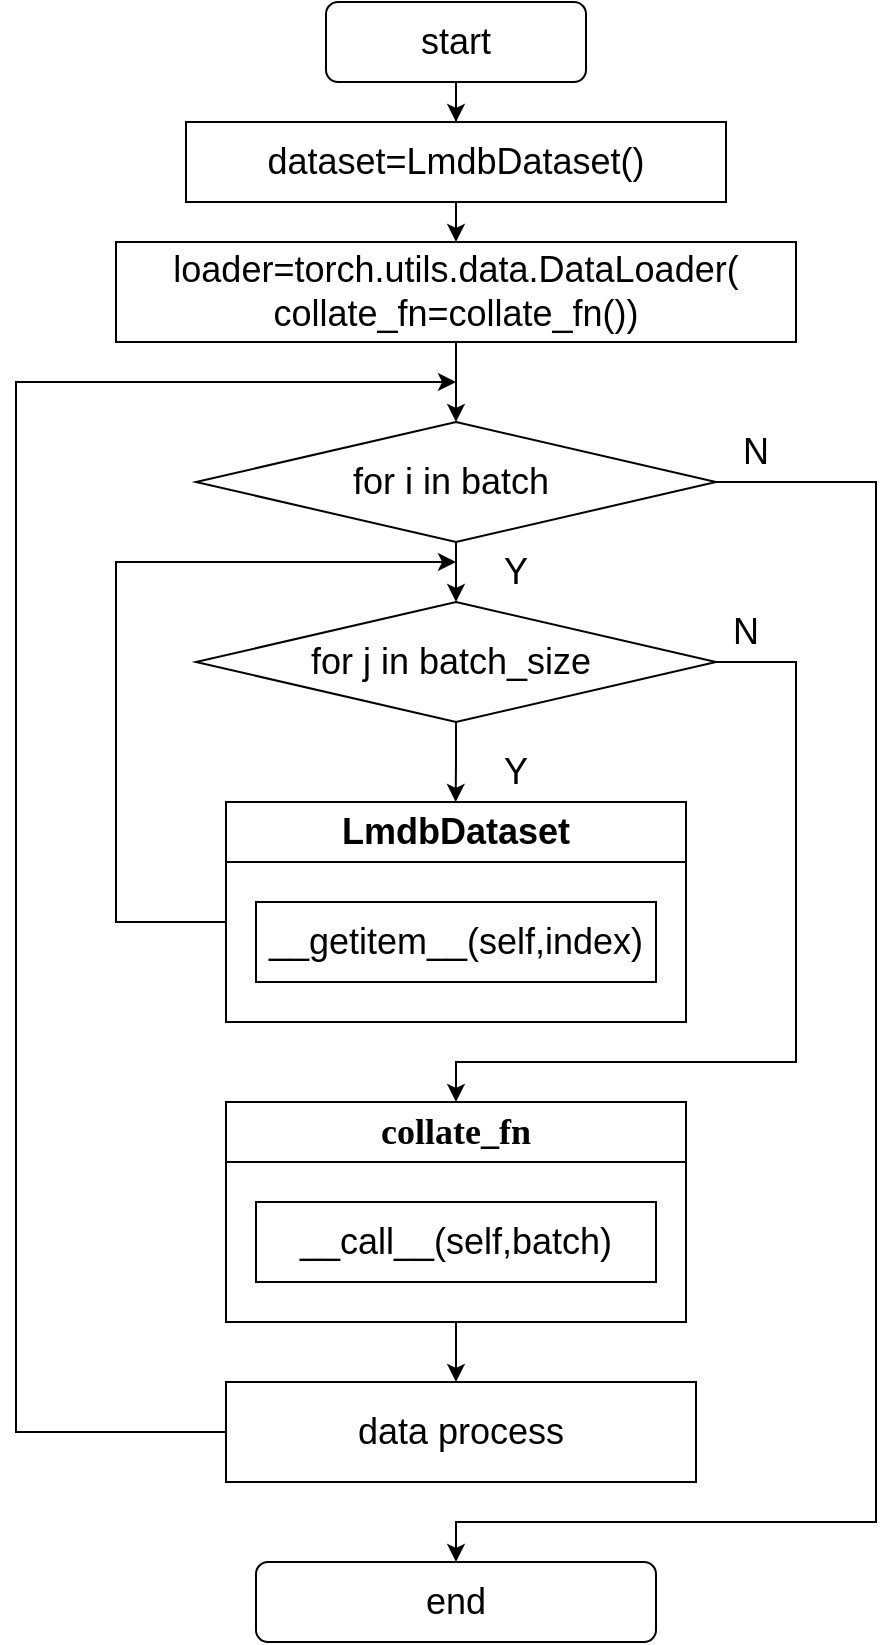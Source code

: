 <mxfile version="21.3.2" type="github">
  <diagram name="第 1 页" id="fa6UEyfTOUuK6uTc1UZw">
    <mxGraphModel dx="1050" dy="541" grid="1" gridSize="10" guides="1" tooltips="1" connect="1" arrows="1" fold="1" page="1" pageScale="1" pageWidth="827" pageHeight="1169" math="0" shadow="0">
      <root>
        <mxCell id="0" />
        <mxCell id="1" parent="0" />
        <mxCell id="Q1ceHzpypyp-L0ai0lnX-15" style="edgeStyle=orthogonalEdgeStyle;rounded=0;orthogonalLoop=1;jettySize=auto;html=1;exitX=0;exitY=0.5;exitDx=0;exitDy=0;" parent="1" source="Q1ceHzpypyp-L0ai0lnX-3" edge="1">
          <mxGeometry relative="1" as="geometry">
            <mxPoint x="350" y="380" as="targetPoint" />
            <Array as="points">
              <mxPoint x="180" y="560" />
              <mxPoint x="180" y="380" />
              <mxPoint x="350" y="380" />
            </Array>
          </mxGeometry>
        </mxCell>
        <mxCell id="Q1ceHzpypyp-L0ai0lnX-3" value="&lt;font style=&quot;font-size: 18px;&quot;&gt;LmdbDataset&lt;/font&gt;" style="swimlane;whiteSpace=wrap;html=1;startSize=30;" parent="1" vertex="1">
          <mxGeometry x="235" y="500" width="230" height="110" as="geometry" />
        </mxCell>
        <mxCell id="Q1ceHzpypyp-L0ai0lnX-1" value="&lt;p class=&quot;MsoNormal&quot;&gt;&lt;font style=&quot;font-size: 18px;&quot;&gt;__getitem__(self,index)&lt;/font&gt;&lt;/p&gt;" style="rounded=0;whiteSpace=wrap;html=1;" parent="Q1ceHzpypyp-L0ai0lnX-3" vertex="1">
          <mxGeometry x="15" y="50" width="200" height="40" as="geometry" />
        </mxCell>
        <mxCell id="Q1ceHzpypyp-L0ai0lnX-26" value="" style="edgeStyle=orthogonalEdgeStyle;rounded=0;orthogonalLoop=1;jettySize=auto;html=1;" parent="1" source="Q1ceHzpypyp-L0ai0lnX-4" target="Q1ceHzpypyp-L0ai0lnX-24" edge="1">
          <mxGeometry relative="1" as="geometry">
            <Array as="points">
              <mxPoint x="352" y="760" />
              <mxPoint x="352" y="760" />
            </Array>
          </mxGeometry>
        </mxCell>
        <mxCell id="Q1ceHzpypyp-L0ai0lnX-4" value="&lt;p class=&quot;MsoNormal&quot;&gt;&lt;font style=&quot;font-size: 18px;&quot; face=&quot;Times New Roman&quot;&gt;collate_fn&lt;/font&gt;&lt;/p&gt;" style="swimlane;whiteSpace=wrap;html=1;startSize=30;" parent="1" vertex="1">
          <mxGeometry x="235" y="650" width="230" height="110" as="geometry" />
        </mxCell>
        <mxCell id="Q1ceHzpypyp-L0ai0lnX-5" value="&lt;p class=&quot;MsoNormal&quot;&gt;&lt;font style=&quot;font-size: 18px;&quot;&gt;__call__(self,batch)&lt;/font&gt;&lt;/p&gt;" style="rounded=0;whiteSpace=wrap;html=1;" parent="Q1ceHzpypyp-L0ai0lnX-4" vertex="1">
          <mxGeometry x="15" y="50" width="200" height="40" as="geometry" />
        </mxCell>
        <mxCell id="Q1ceHzpypyp-L0ai0lnX-21" value="" style="edgeStyle=orthogonalEdgeStyle;rounded=0;orthogonalLoop=1;jettySize=auto;html=1;" parent="1" source="Q1ceHzpypyp-L0ai0lnX-6" target="Q1ceHzpypyp-L0ai0lnX-20" edge="1">
          <mxGeometry relative="1" as="geometry" />
        </mxCell>
        <mxCell id="Q1ceHzpypyp-L0ai0lnX-6" value="&lt;font style=&quot;font-size: 18px;&quot;&gt;start&lt;/font&gt;" style="rounded=1;whiteSpace=wrap;html=1;" parent="1" vertex="1">
          <mxGeometry x="285" y="100" width="130" height="40" as="geometry" />
        </mxCell>
        <mxCell id="Q1ceHzpypyp-L0ai0lnX-10" value="" style="edgeStyle=orthogonalEdgeStyle;rounded=0;orthogonalLoop=1;jettySize=auto;html=1;" parent="1" source="Q1ceHzpypyp-L0ai0lnX-7" target="Q1ceHzpypyp-L0ai0lnX-9" edge="1">
          <mxGeometry relative="1" as="geometry" />
        </mxCell>
        <mxCell id="Q1ceHzpypyp-L0ai0lnX-7" value="&lt;font style=&quot;font-size: 18px;&quot;&gt;loader=torch.utils.data.DataLoader(&lt;br&gt;collate_fn=collate_fn())&lt;/font&gt;" style="rounded=0;whiteSpace=wrap;html=1;" parent="1" vertex="1">
          <mxGeometry x="180" y="220" width="340" height="50" as="geometry" />
        </mxCell>
        <mxCell id="Q1ceHzpypyp-L0ai0lnX-13" value="" style="edgeStyle=orthogonalEdgeStyle;rounded=0;orthogonalLoop=1;jettySize=auto;html=1;" parent="1" source="Q1ceHzpypyp-L0ai0lnX-9" target="Q1ceHzpypyp-L0ai0lnX-12" edge="1">
          <mxGeometry relative="1" as="geometry" />
        </mxCell>
        <mxCell id="Q1ceHzpypyp-L0ai0lnX-25" style="edgeStyle=orthogonalEdgeStyle;rounded=0;orthogonalLoop=1;jettySize=auto;html=1;exitX=1;exitY=0.5;exitDx=0;exitDy=0;entryX=0.5;entryY=0;entryDx=0;entryDy=0;" parent="1" source="Q1ceHzpypyp-L0ai0lnX-9" target="Q1ceHzpypyp-L0ai0lnX-29" edge="1">
          <mxGeometry relative="1" as="geometry">
            <mxPoint x="580" y="870" as="targetPoint" />
            <Array as="points">
              <mxPoint x="560" y="340" />
              <mxPoint x="560" y="860" />
              <mxPoint x="350" y="860" />
            </Array>
          </mxGeometry>
        </mxCell>
        <mxCell id="Q1ceHzpypyp-L0ai0lnX-9" value="&lt;font style=&quot;font-size: 18px;&quot;&gt;for i in batch&amp;nbsp;&lt;/font&gt;" style="rhombus;whiteSpace=wrap;html=1;" parent="1" vertex="1">
          <mxGeometry x="220" y="310" width="260" height="60" as="geometry" />
        </mxCell>
        <mxCell id="Q1ceHzpypyp-L0ai0lnX-14" style="edgeStyle=orthogonalEdgeStyle;rounded=0;orthogonalLoop=1;jettySize=auto;html=1;exitX=0.5;exitY=1;exitDx=0;exitDy=0;" parent="1" source="Q1ceHzpypyp-L0ai0lnX-12" edge="1">
          <mxGeometry relative="1" as="geometry">
            <mxPoint x="349.824" y="500" as="targetPoint" />
          </mxGeometry>
        </mxCell>
        <mxCell id="Q1ceHzpypyp-L0ai0lnX-17" style="edgeStyle=orthogonalEdgeStyle;rounded=0;orthogonalLoop=1;jettySize=auto;html=1;exitX=1;exitY=0.5;exitDx=0;exitDy=0;entryX=0.5;entryY=0;entryDx=0;entryDy=0;" parent="1" source="Q1ceHzpypyp-L0ai0lnX-12" target="Q1ceHzpypyp-L0ai0lnX-4" edge="1">
          <mxGeometry relative="1" as="geometry">
            <mxPoint x="465" y="700" as="targetPoint" />
            <Array as="points">
              <mxPoint x="520" y="430" />
              <mxPoint x="520" y="630" />
              <mxPoint x="350" y="630" />
            </Array>
          </mxGeometry>
        </mxCell>
        <mxCell id="Q1ceHzpypyp-L0ai0lnX-12" value="&lt;font style=&quot;font-size: 18px;&quot;&gt;for j in batch_size&amp;nbsp;&lt;/font&gt;" style="rhombus;whiteSpace=wrap;html=1;" parent="1" vertex="1">
          <mxGeometry x="220" y="400" width="260" height="60" as="geometry" />
        </mxCell>
        <mxCell id="Q1ceHzpypyp-L0ai0lnX-16" value="&lt;font style=&quot;font-size: 18px;&quot;&gt;Y&lt;/font&gt;" style="text;html=1;strokeColor=none;fillColor=none;align=center;verticalAlign=middle;whiteSpace=wrap;rounded=0;" parent="1" vertex="1">
          <mxGeometry x="350" y="470" width="60" height="30" as="geometry" />
        </mxCell>
        <mxCell id="Q1ceHzpypyp-L0ai0lnX-18" value="&lt;font style=&quot;font-size: 18px;&quot;&gt;N&lt;/font&gt;" style="text;html=1;strokeColor=none;fillColor=none;align=center;verticalAlign=middle;whiteSpace=wrap;rounded=0;" parent="1" vertex="1">
          <mxGeometry x="465" y="400" width="60" height="30" as="geometry" />
        </mxCell>
        <mxCell id="Q1ceHzpypyp-L0ai0lnX-19" value="&lt;font style=&quot;font-size: 18px;&quot;&gt;Y&lt;/font&gt;" style="text;html=1;strokeColor=none;fillColor=none;align=center;verticalAlign=middle;whiteSpace=wrap;rounded=0;" parent="1" vertex="1">
          <mxGeometry x="350" y="370" width="60" height="30" as="geometry" />
        </mxCell>
        <mxCell id="Q1ceHzpypyp-L0ai0lnX-23" value="" style="edgeStyle=orthogonalEdgeStyle;rounded=0;orthogonalLoop=1;jettySize=auto;html=1;" parent="1" source="Q1ceHzpypyp-L0ai0lnX-20" edge="1">
          <mxGeometry relative="1" as="geometry">
            <mxPoint x="350" y="220" as="targetPoint" />
          </mxGeometry>
        </mxCell>
        <mxCell id="Q1ceHzpypyp-L0ai0lnX-20" value="&lt;font style=&quot;font-size: 18px;&quot;&gt;dataset=LmdbDataset()&lt;/font&gt;" style="rounded=0;whiteSpace=wrap;html=1;" parent="1" vertex="1">
          <mxGeometry x="215" y="160" width="270" height="40" as="geometry" />
        </mxCell>
        <mxCell id="Q1ceHzpypyp-L0ai0lnX-27" style="edgeStyle=orthogonalEdgeStyle;rounded=0;orthogonalLoop=1;jettySize=auto;html=1;" parent="1" source="Q1ceHzpypyp-L0ai0lnX-24" edge="1">
          <mxGeometry relative="1" as="geometry">
            <mxPoint x="350" y="290" as="targetPoint" />
            <Array as="points">
              <mxPoint x="130" y="815" />
              <mxPoint x="130" y="290" />
            </Array>
          </mxGeometry>
        </mxCell>
        <mxCell id="Q1ceHzpypyp-L0ai0lnX-24" value="&lt;font style=&quot;font-size: 18px;&quot;&gt;data process&lt;/font&gt;" style="rounded=0;whiteSpace=wrap;html=1;" parent="1" vertex="1">
          <mxGeometry x="235" y="790" width="235" height="50" as="geometry" />
        </mxCell>
        <mxCell id="Q1ceHzpypyp-L0ai0lnX-28" value="&lt;font style=&quot;font-size: 18px;&quot;&gt;N&lt;/font&gt;" style="text;html=1;strokeColor=none;fillColor=none;align=center;verticalAlign=middle;whiteSpace=wrap;rounded=0;" parent="1" vertex="1">
          <mxGeometry x="470" y="310" width="60" height="30" as="geometry" />
        </mxCell>
        <mxCell id="Q1ceHzpypyp-L0ai0lnX-29" value="&lt;font style=&quot;font-size: 18px;&quot;&gt;end&lt;/font&gt;" style="rounded=1;whiteSpace=wrap;html=1;" parent="1" vertex="1">
          <mxGeometry x="250" y="880" width="200" height="40" as="geometry" />
        </mxCell>
      </root>
    </mxGraphModel>
  </diagram>
</mxfile>
